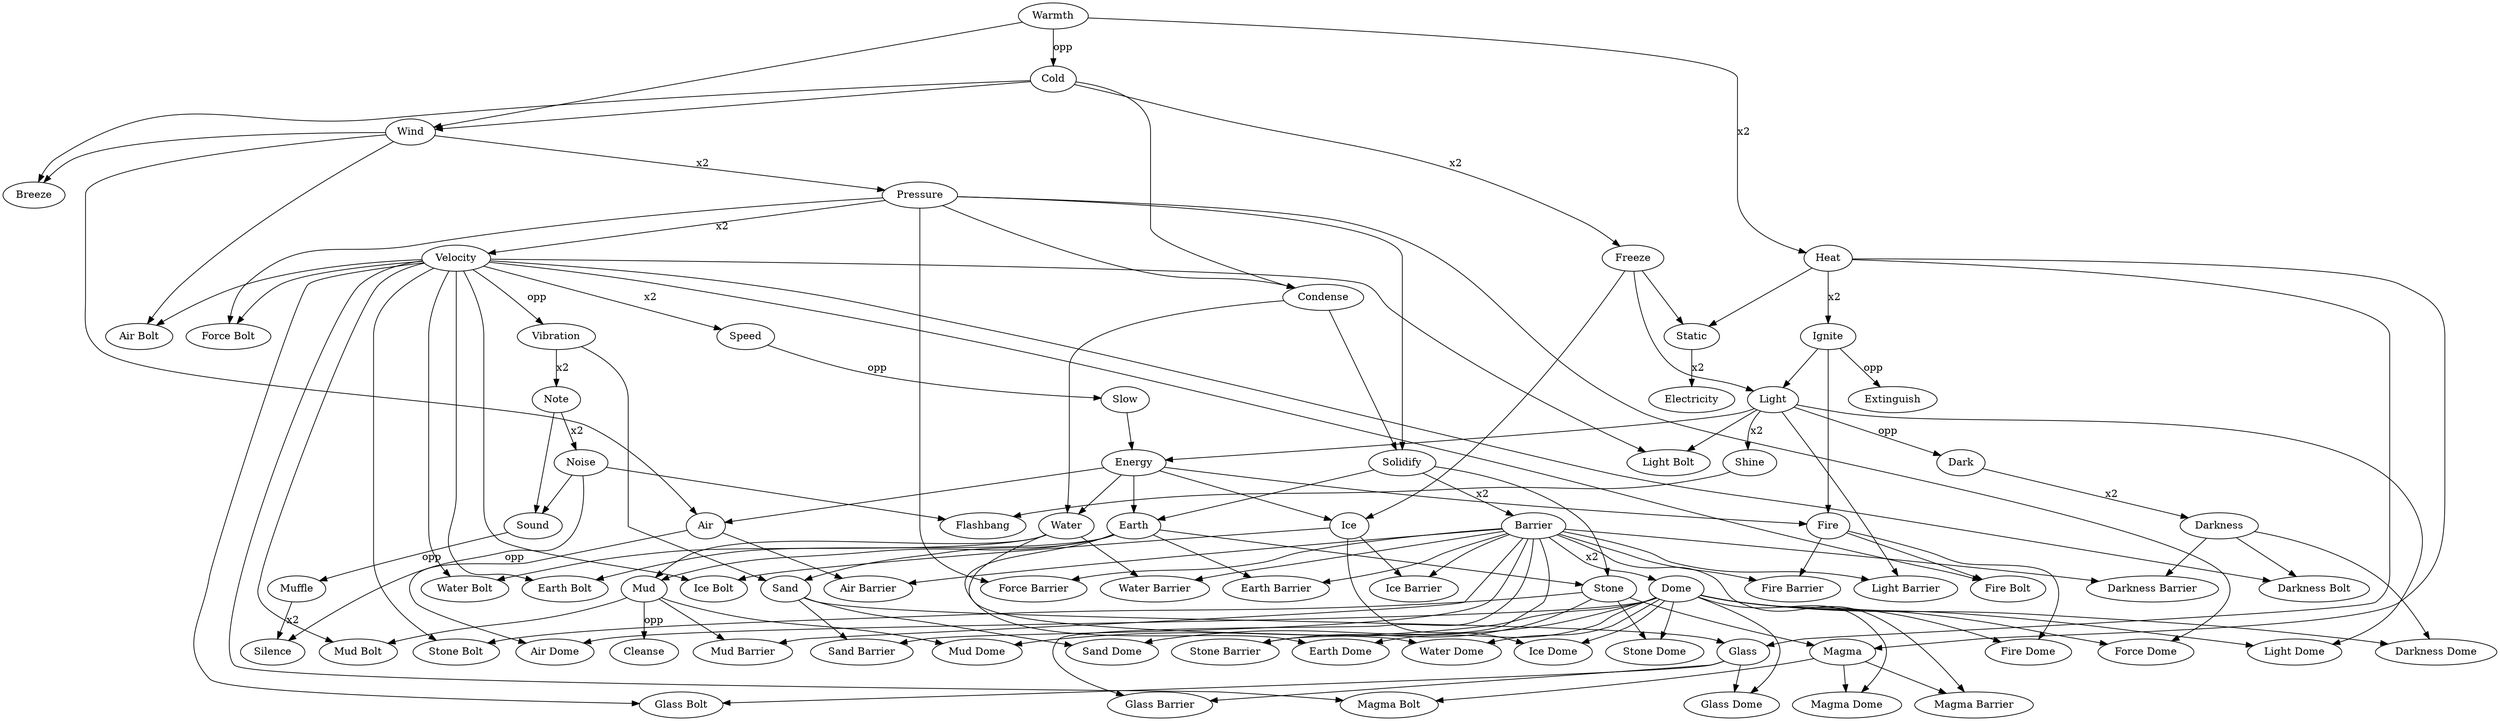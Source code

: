 digraph {
  Light -> Dark [label="opp"]
  Note -> Noise [label="x2"]
  Noise -> Silence [label="opp"]
  Note, Noise -> Sound
  Sound -> Muffle [label="opp"]
  Muffle -> Silence [label="x2"]
  Noise, Shine -> Flashbang
  Warmth -> Cold [label="opp"]
  Pressure -> Velocity [label="x2"];
  Pressure, Velocity -> "Force Bolt"
  Warmth, Cold -> Wind
  Wind, Velocity -> "Air Bolt"
  Wind -> Pressure [label="x2"]
  Light, Velocity -> "Light Bolt"
  Darkness, Velocity -> "Darkness Bolt"
  Light -> Shine [label="x2"]
  Dark -> Darkness [label="x2"]
  Velocity -> Speed [label="x2"]
  Speed -> Slow [label="opp"]
  Wind, Cold -> Breeze
  Warmth -> Heat [label="x2"]
  Cold -> Freeze [label="x2"]
  Heat -> Ignite [label="x2"]
  Cold, Pressure -> Condense
  Condense, Pressure -> Solidify
  Slow, Light -> Energy
  Energy, Ignite -> Fire
  Energy, Condense -> Water
  Energy, Wind -> Air
  Energy, Freeze -> Ice
  Energy, Solidify -> Earth
  Velocity -> Vibration [label="opp"]
  Vibration -> Note [label="x2"]
  Heat, Freeze -> Static
  Ignite, Freeze -> Light
  Fire, Velocity -> "Fire Bolt"
  Water, Velocity -> "Water Bolt"
  Ice, Velocity -> "Ice Bolt"
  Earth, Velocity -> "Earth Bolt"
  Ignite -> Extinguish [label="opp"]
  Earth, Water -> Mud
  Mud, Velocity -> "Mud Bolt"
  Mud -> Cleanse [label="opp"]
  Vibration, Earth -> Sand
  Static -> Electricity [label="x2"]
  Solidify, Earth -> Stone
  Stone, Velocity -> "Stone Bolt"
  Heat, Stone -> Magma
  Magma, Velocity -> "Magma Bolt"
  Heat, Sand -> Glass
  Glass, Velocity -> "Glass Bolt"
  Solidify -> Barrier [label="x2"]
  Barrier, Air -> "Air Barrier"
  Barrier, Water -> "Water Barrier"
  Barrier, Ice -> "Ice Barrier"
  Barrier, Fire -> "Fire Barrier"
  Barrier, Earth -> "Earth Barrier"
  Barrier, Mud -> "Mud Barrier"
  Barrier, Stone -> "Stone Barrier"
  Barrier, Sand -> "Sand Barrier"
  Barrier, Glass -> "Glass Barrier"
  Barrier, Magma -> "Magma Barrier"
  Barrier, Light -> "Light Barrier"
  Barrier, Darkness -> "Darkness Barrier"
  Barrier, Pressure -> "Force Barrier"
  Barrier -> Dome [label="x2"]
  Dome, Air -> "Air Dome"
  Dome, Water -> "Water Dome"
  Dome, Ice -> "Ice Dome"
  Dome, Fire -> "Fire Dome"
  Dome, Earth -> "Earth Dome"
  Dome, Mud -> "Mud Dome"
  Dome, Stone -> "Stone Dome"
  Dome, Sand -> "Sand Dome"
  Dome, Glass -> "Glass Dome"
  Dome, Magma -> "Magma Dome"
  Dome, Light -> "Light Dome"
  Dome, Darkness -> "Darkness Dome"
  Dome, Pressure -> "Force Dome"
}
